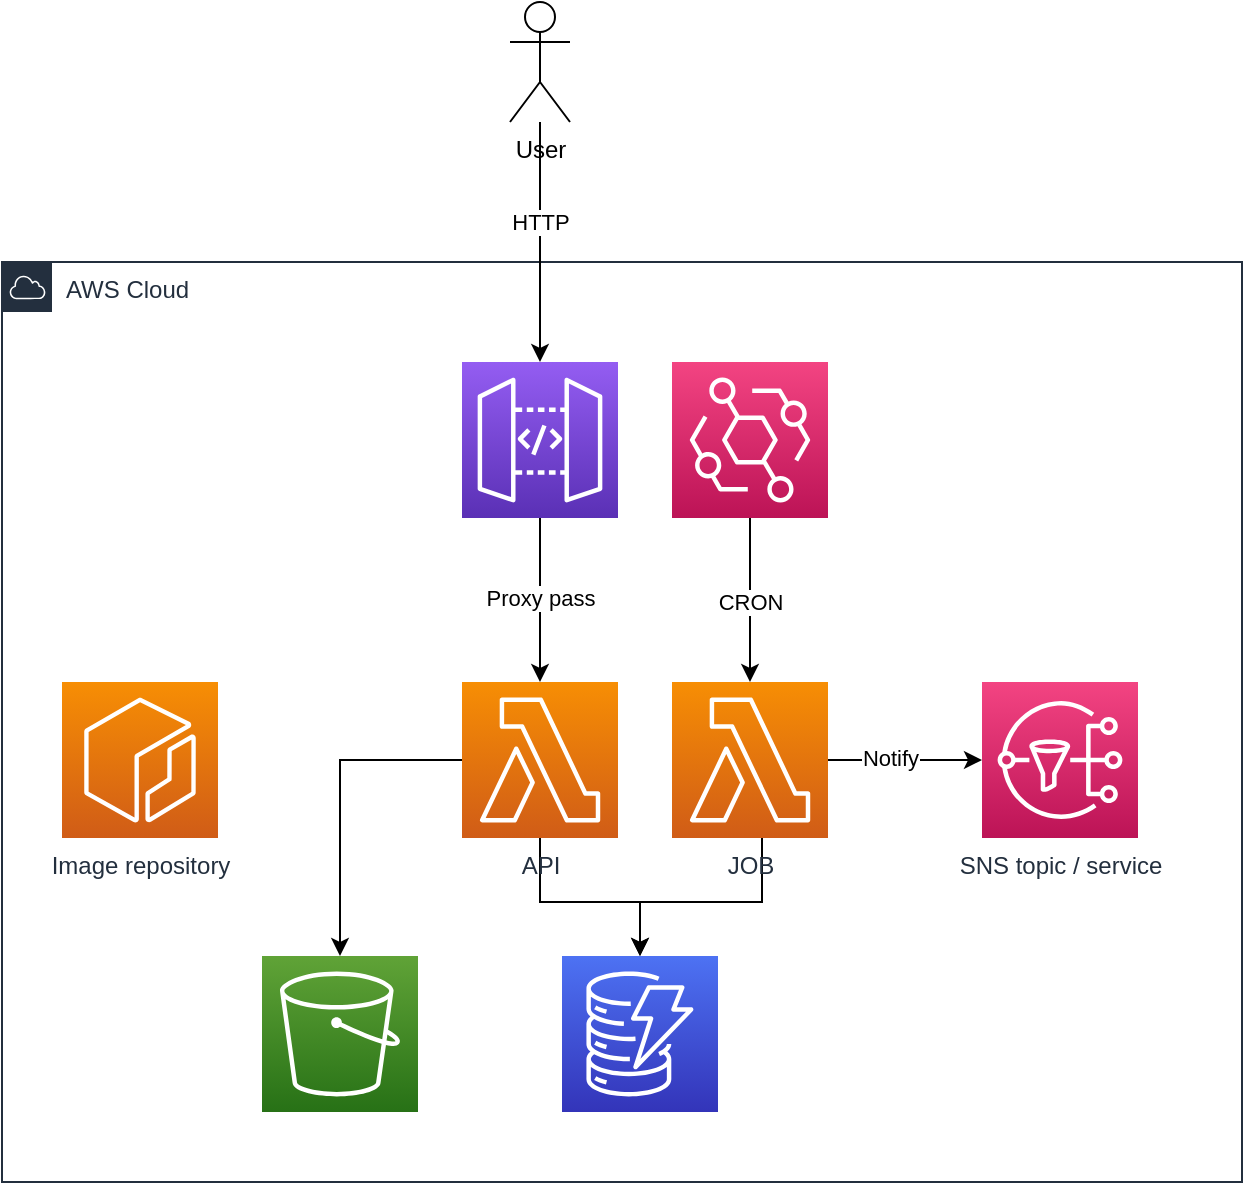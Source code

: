<mxfile version="16.1.2" type="device"><diagram id="DCpR8x0sgjcidmtqxW9E" name="Page-1"><mxGraphModel dx="1272" dy="764" grid="1" gridSize="10" guides="1" tooltips="1" connect="1" arrows="1" fold="1" page="1" pageScale="1" pageWidth="827" pageHeight="1169" math="0" shadow="0"><root><mxCell id="0"/><mxCell id="1" parent="0"/><mxCell id="JwEJPxo-VKECRBhiXhxI-1" value="AWS Cloud" style="points=[[0,0],[0.25,0],[0.5,0],[0.75,0],[1,0],[1,0.25],[1,0.5],[1,0.75],[1,1],[0.75,1],[0.5,1],[0.25,1],[0,1],[0,0.75],[0,0.5],[0,0.25]];outlineConnect=0;gradientColor=none;html=1;whiteSpace=wrap;fontSize=12;fontStyle=0;shape=mxgraph.aws4.group;grIcon=mxgraph.aws4.group_aws_cloud;strokeColor=#232F3E;fillColor=none;verticalAlign=top;align=left;spacingLeft=30;fontColor=#232F3E;dashed=0;" parent="1" vertex="1"><mxGeometry x="40" y="160" width="620" height="460" as="geometry"/></mxCell><mxCell id="JwEJPxo-VKECRBhiXhxI-7" style="edgeStyle=orthogonalEdgeStyle;rounded=0;orthogonalLoop=1;jettySize=auto;html=1;" parent="1" source="JwEJPxo-VKECRBhiXhxI-3" target="JwEJPxo-VKECRBhiXhxI-6" edge="1"><mxGeometry relative="1" as="geometry"/></mxCell><mxCell id="JwEJPxo-VKECRBhiXhxI-15" value="Proxy pass" style="edgeLabel;html=1;align=center;verticalAlign=middle;resizable=0;points=[];" parent="JwEJPxo-VKECRBhiXhxI-7" vertex="1" connectable="0"><mxGeometry x="-0.024" y="-1" relative="1" as="geometry"><mxPoint x="1" as="offset"/></mxGeometry></mxCell><mxCell id="JwEJPxo-VKECRBhiXhxI-3" value="" style="points=[[0,0,0],[0.25,0,0],[0.5,0,0],[0.75,0,0],[1,0,0],[0,1,0],[0.25,1,0],[0.5,1,0],[0.75,1,0],[1,1,0],[0,0.25,0],[0,0.5,0],[0,0.75,0],[1,0.25,0],[1,0.5,0],[1,0.75,0]];outlineConnect=0;fontColor=#232F3E;gradientColor=#945DF2;gradientDirection=north;fillColor=#5A30B5;strokeColor=#ffffff;dashed=0;verticalLabelPosition=bottom;verticalAlign=top;align=center;html=1;fontSize=12;fontStyle=0;aspect=fixed;shape=mxgraph.aws4.resourceIcon;resIcon=mxgraph.aws4.api_gateway;" parent="1" vertex="1"><mxGeometry x="270" y="210" width="78" height="78" as="geometry"/></mxCell><mxCell id="JwEJPxo-VKECRBhiXhxI-10" style="edgeStyle=orthogonalEdgeStyle;rounded=0;orthogonalLoop=1;jettySize=auto;html=1;" parent="1" source="JwEJPxo-VKECRBhiXhxI-6" target="JwEJPxo-VKECRBhiXhxI-9" edge="1"><mxGeometry relative="1" as="geometry"><Array as="points"><mxPoint x="309" y="480"/><mxPoint x="359" y="480"/></Array></mxGeometry></mxCell><mxCell id="7ajjCdrFt6F1vDvisbmi-3" style="edgeStyle=orthogonalEdgeStyle;rounded=0;orthogonalLoop=1;jettySize=auto;html=1;" edge="1" parent="1" source="JwEJPxo-VKECRBhiXhxI-6" target="7ajjCdrFt6F1vDvisbmi-2"><mxGeometry relative="1" as="geometry"/></mxCell><mxCell id="JwEJPxo-VKECRBhiXhxI-6" value="API" style="points=[[0,0,0],[0.25,0,0],[0.5,0,0],[0.75,0,0],[1,0,0],[0,1,0],[0.25,1,0],[0.5,1,0],[0.75,1,0],[1,1,0],[0,0.25,0],[0,0.5,0],[0,0.75,0],[1,0.25,0],[1,0.5,0],[1,0.75,0]];outlineConnect=0;fontColor=#232F3E;gradientColor=#F78E04;gradientDirection=north;fillColor=#D05C17;strokeColor=#ffffff;dashed=0;verticalLabelPosition=bottom;verticalAlign=top;align=center;html=1;fontSize=12;fontStyle=0;aspect=fixed;shape=mxgraph.aws4.resourceIcon;resIcon=mxgraph.aws4.lambda;" parent="1" vertex="1"><mxGeometry x="270" y="370" width="78" height="78" as="geometry"/></mxCell><mxCell id="JwEJPxo-VKECRBhiXhxI-12" style="edgeStyle=orthogonalEdgeStyle;rounded=0;orthogonalLoop=1;jettySize=auto;html=1;entryX=0.5;entryY=0;entryDx=0;entryDy=0;entryPerimeter=0;" parent="1" source="JwEJPxo-VKECRBhiXhxI-8" target="JwEJPxo-VKECRBhiXhxI-9" edge="1"><mxGeometry relative="1" as="geometry"><Array as="points"><mxPoint x="420" y="480"/><mxPoint x="359" y="480"/></Array></mxGeometry></mxCell><mxCell id="JwEJPxo-VKECRBhiXhxI-14" style="edgeStyle=orthogonalEdgeStyle;rounded=0;orthogonalLoop=1;jettySize=auto;html=1;exitX=1;exitY=0.5;exitDx=0;exitDy=0;exitPerimeter=0;" parent="1" source="JwEJPxo-VKECRBhiXhxI-8" target="JwEJPxo-VKECRBhiXhxI-13" edge="1"><mxGeometry relative="1" as="geometry"/></mxCell><mxCell id="JwEJPxo-VKECRBhiXhxI-16" value="Notify" style="edgeLabel;html=1;align=center;verticalAlign=middle;resizable=0;points=[];" parent="JwEJPxo-VKECRBhiXhxI-14" vertex="1" connectable="0"><mxGeometry x="-0.195" y="1" relative="1" as="geometry"><mxPoint as="offset"/></mxGeometry></mxCell><mxCell id="JwEJPxo-VKECRBhiXhxI-8" value="JOB" style="points=[[0,0,0],[0.25,0,0],[0.5,0,0],[0.75,0,0],[1,0,0],[0,1,0],[0.25,1,0],[0.5,1,0],[0.75,1,0],[1,1,0],[0,0.25,0],[0,0.5,0],[0,0.75,0],[1,0.25,0],[1,0.5,0],[1,0.75,0]];outlineConnect=0;fontColor=#232F3E;gradientColor=#F78E04;gradientDirection=north;fillColor=#D05C17;strokeColor=#ffffff;dashed=0;verticalLabelPosition=bottom;verticalAlign=top;align=center;html=1;fontSize=12;fontStyle=0;aspect=fixed;shape=mxgraph.aws4.resourceIcon;resIcon=mxgraph.aws4.lambda;" parent="1" vertex="1"><mxGeometry x="375" y="370" width="78" height="78" as="geometry"/></mxCell><mxCell id="JwEJPxo-VKECRBhiXhxI-9" value="" style="points=[[0,0,0],[0.25,0,0],[0.5,0,0],[0.75,0,0],[1,0,0],[0,1,0],[0.25,1,0],[0.5,1,0],[0.75,1,0],[1,1,0],[0,0.25,0],[0,0.5,0],[0,0.75,0],[1,0.25,0],[1,0.5,0],[1,0.75,0]];outlineConnect=0;fontColor=#232F3E;gradientColor=#4D72F3;gradientDirection=north;fillColor=#3334B9;strokeColor=#ffffff;dashed=0;verticalLabelPosition=bottom;verticalAlign=top;align=center;html=1;fontSize=12;fontStyle=0;aspect=fixed;shape=mxgraph.aws4.resourceIcon;resIcon=mxgraph.aws4.dynamodb;" parent="1" vertex="1"><mxGeometry x="320" y="507" width="78" height="78" as="geometry"/></mxCell><mxCell id="JwEJPxo-VKECRBhiXhxI-13" value="SNS topic / service" style="points=[[0,0,0],[0.25,0,0],[0.5,0,0],[0.75,0,0],[1,0,0],[0,1,0],[0.25,1,0],[0.5,1,0],[0.75,1,0],[1,1,0],[0,0.25,0],[0,0.5,0],[0,0.75,0],[1,0.25,0],[1,0.5,0],[1,0.75,0]];outlineConnect=0;fontColor=#232F3E;gradientColor=#F34482;gradientDirection=north;fillColor=#BC1356;strokeColor=#ffffff;dashed=0;verticalLabelPosition=bottom;verticalAlign=top;align=center;html=1;fontSize=12;fontStyle=0;aspect=fixed;shape=mxgraph.aws4.resourceIcon;resIcon=mxgraph.aws4.sns;" parent="1" vertex="1"><mxGeometry x="530" y="370" width="78" height="78" as="geometry"/></mxCell><mxCell id="JwEJPxo-VKECRBhiXhxI-18" style="edgeStyle=orthogonalEdgeStyle;rounded=0;orthogonalLoop=1;jettySize=auto;html=1;" parent="1" source="JwEJPxo-VKECRBhiXhxI-17" target="JwEJPxo-VKECRBhiXhxI-8" edge="1"><mxGeometry relative="1" as="geometry"/></mxCell><mxCell id="JwEJPxo-VKECRBhiXhxI-19" value="CRON" style="edgeLabel;html=1;align=center;verticalAlign=middle;resizable=0;points=[];" parent="JwEJPxo-VKECRBhiXhxI-18" vertex="1" connectable="0"><mxGeometry x="-0.244" relative="1" as="geometry"><mxPoint y="11" as="offset"/></mxGeometry></mxCell><mxCell id="JwEJPxo-VKECRBhiXhxI-17" value="" style="points=[[0,0,0],[0.25,0,0],[0.5,0,0],[0.75,0,0],[1,0,0],[0,1,0],[0.25,1,0],[0.5,1,0],[0.75,1,0],[1,1,0],[0,0.25,0],[0,0.5,0],[0,0.75,0],[1,0.25,0],[1,0.5,0],[1,0.75,0]];outlineConnect=0;fontColor=#232F3E;gradientColor=#F34482;gradientDirection=north;fillColor=#BC1356;strokeColor=#ffffff;dashed=0;verticalLabelPosition=bottom;verticalAlign=top;align=center;html=1;fontSize=12;fontStyle=0;aspect=fixed;shape=mxgraph.aws4.resourceIcon;resIcon=mxgraph.aws4.eventbridge;" parent="1" vertex="1"><mxGeometry x="375" y="210" width="78" height="78" as="geometry"/></mxCell><mxCell id="JwEJPxo-VKECRBhiXhxI-21" style="edgeStyle=orthogonalEdgeStyle;rounded=0;orthogonalLoop=1;jettySize=auto;html=1;" parent="1" source="JwEJPxo-VKECRBhiXhxI-20" target="JwEJPxo-VKECRBhiXhxI-3" edge="1"><mxGeometry relative="1" as="geometry"/></mxCell><mxCell id="JwEJPxo-VKECRBhiXhxI-22" value="HTTP" style="edgeLabel;html=1;align=center;verticalAlign=middle;resizable=0;points=[];" parent="JwEJPxo-VKECRBhiXhxI-21" vertex="1" connectable="0"><mxGeometry x="-0.067" y="1" relative="1" as="geometry"><mxPoint x="-1" y="-6" as="offset"/></mxGeometry></mxCell><mxCell id="JwEJPxo-VKECRBhiXhxI-20" value="User" style="shape=umlActor;verticalLabelPosition=bottom;verticalAlign=top;html=1;outlineConnect=0;" parent="1" vertex="1"><mxGeometry x="294" y="30" width="30" height="60" as="geometry"/></mxCell><mxCell id="JwEJPxo-VKECRBhiXhxI-23" value="Image repository" style="points=[[0,0,0],[0.25,0,0],[0.5,0,0],[0.75,0,0],[1,0,0],[0,1,0],[0.25,1,0],[0.5,1,0],[0.75,1,0],[1,1,0],[0,0.25,0],[0,0.5,0],[0,0.75,0],[1,0.25,0],[1,0.5,0],[1,0.75,0]];outlineConnect=0;fontColor=#232F3E;gradientColor=#F78E04;gradientDirection=north;fillColor=#D05C17;strokeColor=#ffffff;dashed=0;verticalLabelPosition=bottom;verticalAlign=top;align=center;html=1;fontSize=12;fontStyle=0;aspect=fixed;shape=mxgraph.aws4.resourceIcon;resIcon=mxgraph.aws4.ecr;" parent="1" vertex="1"><mxGeometry x="70" y="370" width="78" height="78" as="geometry"/></mxCell><mxCell id="7ajjCdrFt6F1vDvisbmi-2" value="" style="sketch=0;points=[[0,0,0],[0.25,0,0],[0.5,0,0],[0.75,0,0],[1,0,0],[0,1,0],[0.25,1,0],[0.5,1,0],[0.75,1,0],[1,1,0],[0,0.25,0],[0,0.5,0],[0,0.75,0],[1,0.25,0],[1,0.5,0],[1,0.75,0]];outlineConnect=0;fontColor=#232F3E;gradientColor=#60A337;gradientDirection=north;fillColor=#277116;strokeColor=#ffffff;dashed=0;verticalLabelPosition=bottom;verticalAlign=top;align=center;html=1;fontSize=12;fontStyle=0;aspect=fixed;shape=mxgraph.aws4.resourceIcon;resIcon=mxgraph.aws4.s3;" vertex="1" parent="1"><mxGeometry x="170" y="507" width="78" height="78" as="geometry"/></mxCell></root></mxGraphModel></diagram></mxfile>